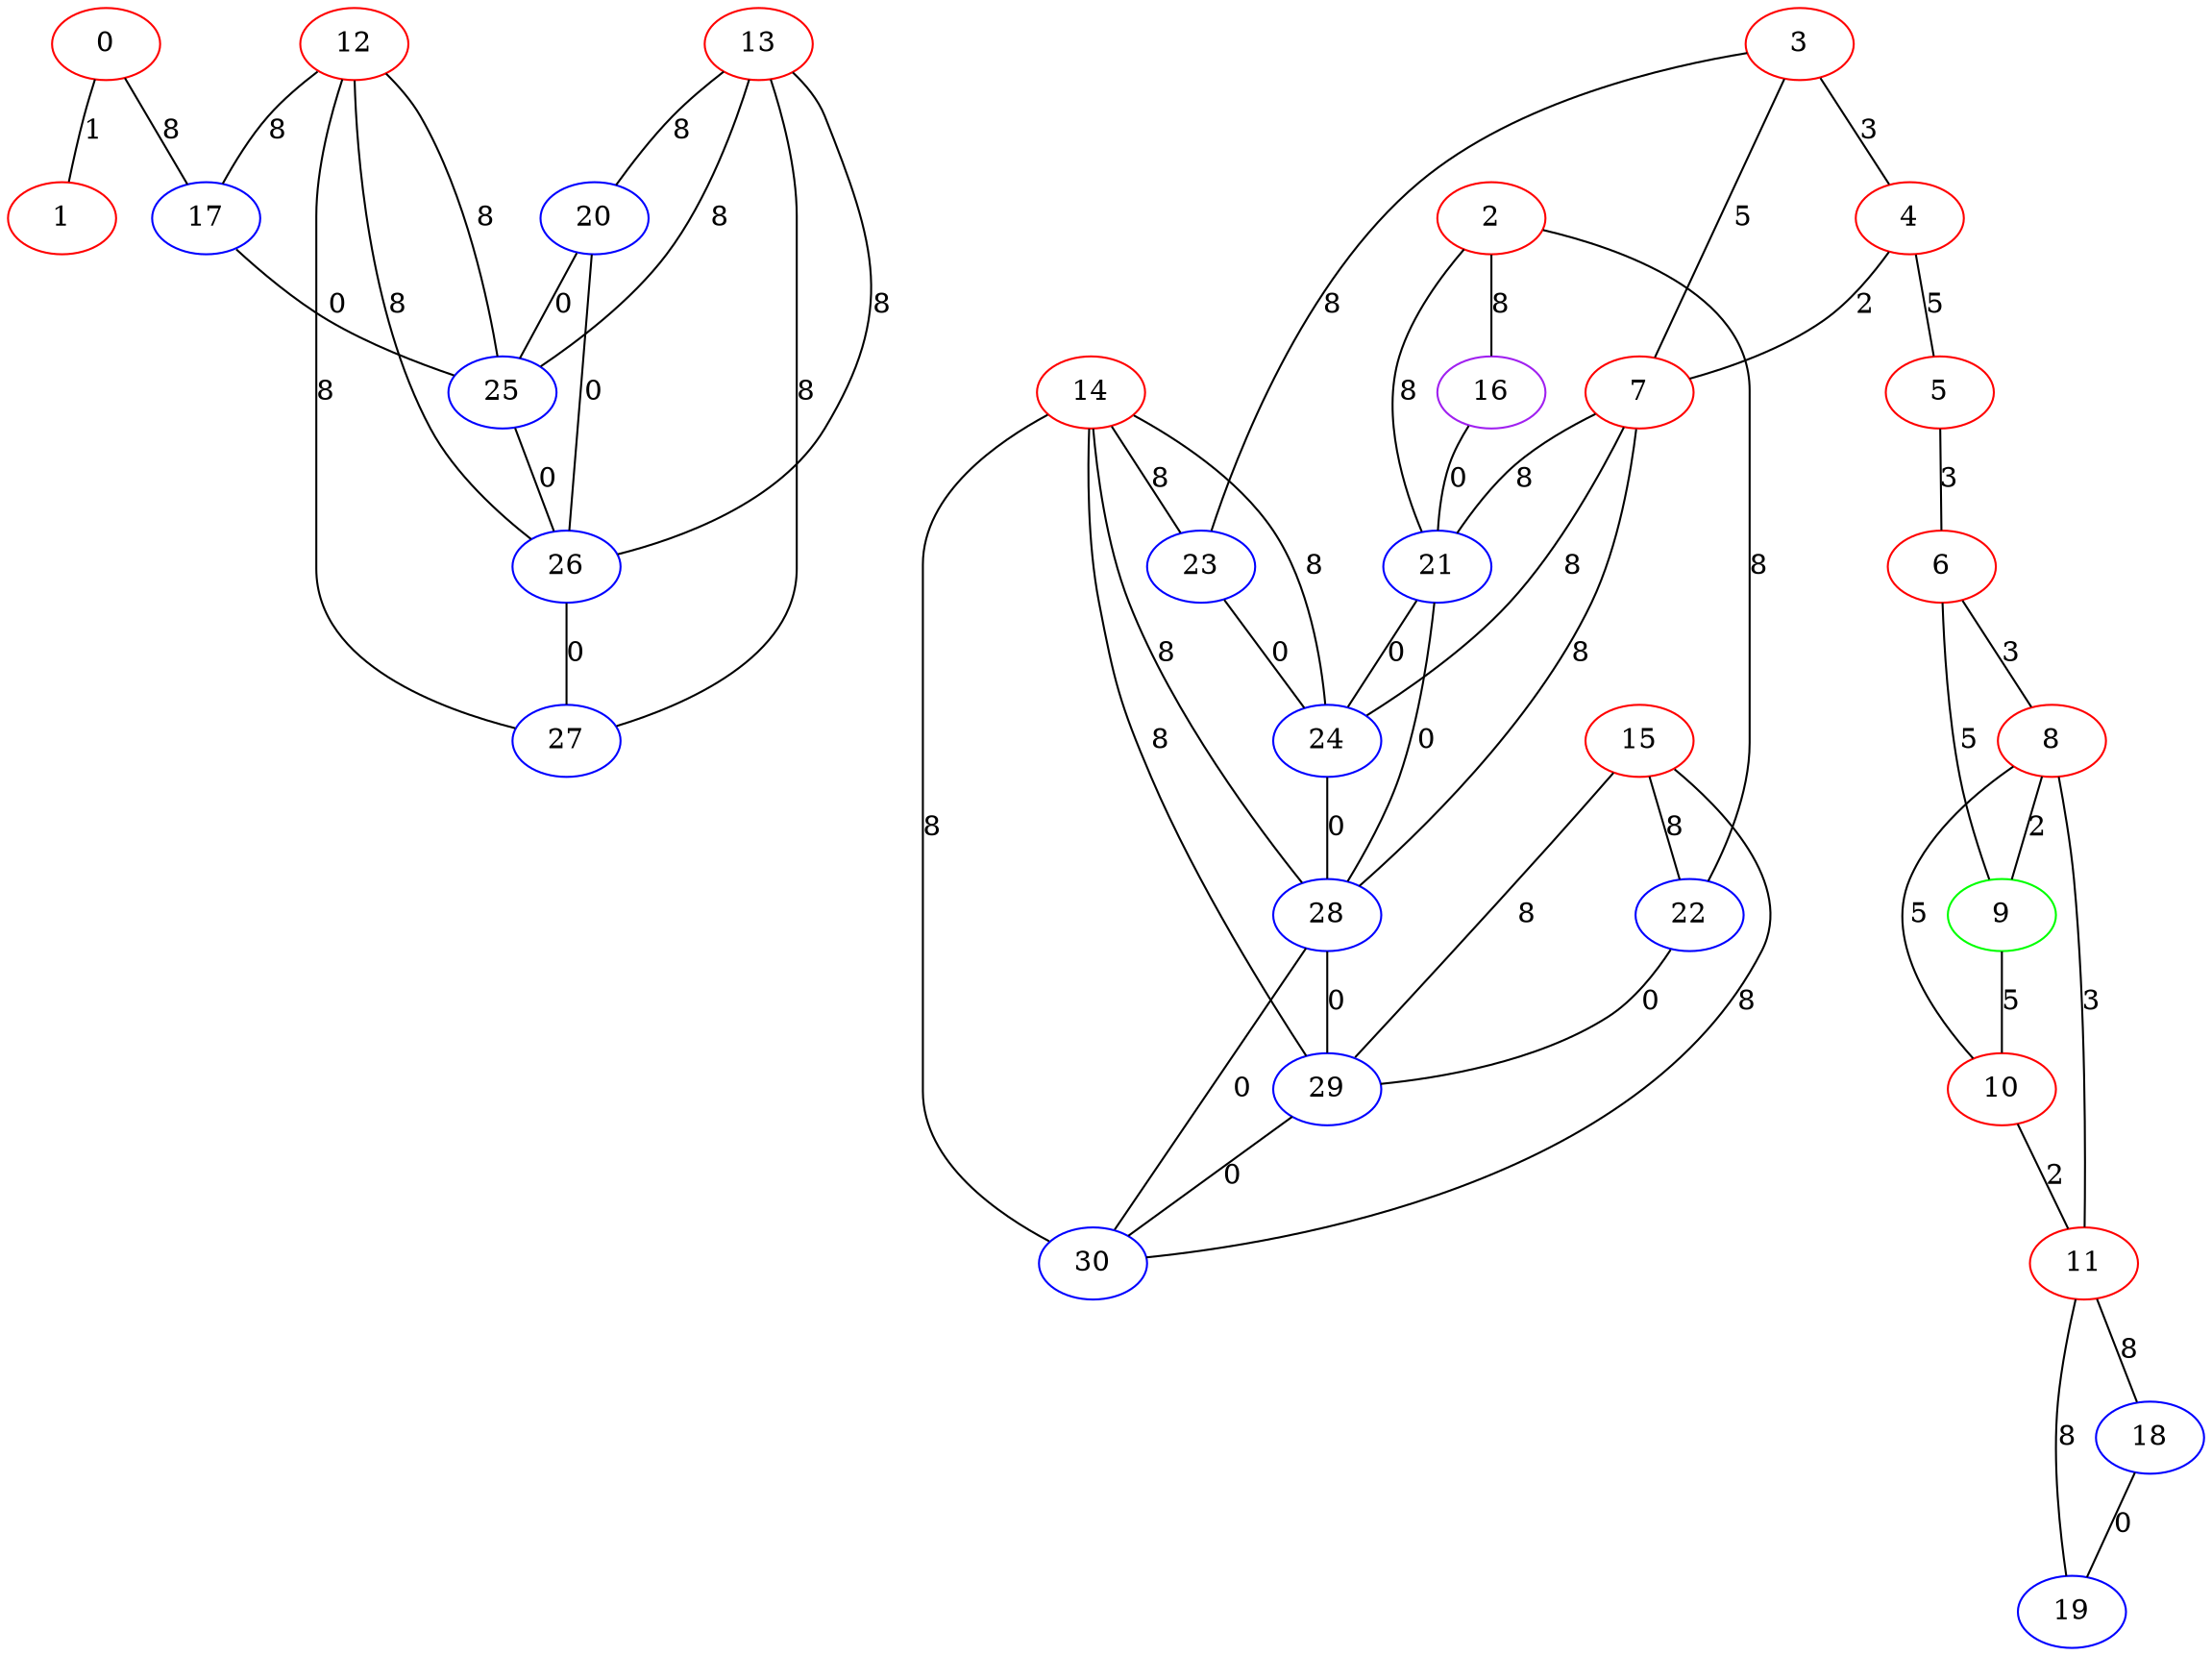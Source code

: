 graph "" {
0 [color=red, weight=1];
1 [color=red, weight=1];
2 [color=red, weight=1];
3 [color=red, weight=1];
4 [color=red, weight=1];
5 [color=red, weight=1];
6 [color=red, weight=1];
7 [color=red, weight=1];
8 [color=red, weight=1];
9 [color=green, weight=2];
10 [color=red, weight=1];
11 [color=red, weight=1];
12 [color=red, weight=1];
13 [color=red, weight=1];
14 [color=red, weight=1];
15 [color=red, weight=1];
16 [color=purple, weight=4];
17 [color=blue, weight=3];
18 [color=blue, weight=3];
19 [color=blue, weight=3];
20 [color=blue, weight=3];
21 [color=blue, weight=3];
22 [color=blue, weight=3];
23 [color=blue, weight=3];
24 [color=blue, weight=3];
25 [color=blue, weight=3];
26 [color=blue, weight=3];
27 [color=blue, weight=3];
28 [color=blue, weight=3];
29 [color=blue, weight=3];
30 [color=blue, weight=3];
0 -- 1  [key=0, label=1];
0 -- 17  [key=0, label=8];
2 -- 16  [key=0, label=8];
2 -- 21  [key=0, label=8];
2 -- 22  [key=0, label=8];
3 -- 23  [key=0, label=8];
3 -- 4  [key=0, label=3];
3 -- 7  [key=0, label=5];
4 -- 5  [key=0, label=5];
4 -- 7  [key=0, label=2];
5 -- 6  [key=0, label=3];
6 -- 8  [key=0, label=3];
6 -- 9  [key=0, label=5];
7 -- 24  [key=0, label=8];
7 -- 28  [key=0, label=8];
7 -- 21  [key=0, label=8];
8 -- 9  [key=0, label=2];
8 -- 10  [key=0, label=5];
8 -- 11  [key=0, label=3];
9 -- 10  [key=0, label=5];
10 -- 11  [key=0, label=2];
11 -- 19  [key=0, label=8];
11 -- 18  [key=0, label=8];
12 -- 17  [key=0, label=8];
12 -- 26  [key=0, label=8];
12 -- 27  [key=0, label=8];
12 -- 25  [key=0, label=8];
13 -- 25  [key=0, label=8];
13 -- 26  [key=0, label=8];
13 -- 27  [key=0, label=8];
13 -- 20  [key=0, label=8];
14 -- 24  [key=0, label=8];
14 -- 28  [key=0, label=8];
14 -- 29  [key=0, label=8];
14 -- 30  [key=0, label=8];
14 -- 23  [key=0, label=8];
15 -- 30  [key=0, label=8];
15 -- 29  [key=0, label=8];
15 -- 22  [key=0, label=8];
16 -- 21  [key=0, label=0];
17 -- 25  [key=0, label=0];
18 -- 19  [key=0, label=0];
20 -- 25  [key=0, label=0];
20 -- 26  [key=0, label=0];
21 -- 24  [key=0, label=0];
21 -- 28  [key=0, label=0];
22 -- 29  [key=0, label=0];
23 -- 24  [key=0, label=0];
24 -- 28  [key=0, label=0];
25 -- 26  [key=0, label=0];
26 -- 27  [key=0, label=0];
28 -- 29  [key=0, label=0];
28 -- 30  [key=0, label=0];
29 -- 30  [key=0, label=0];
}
